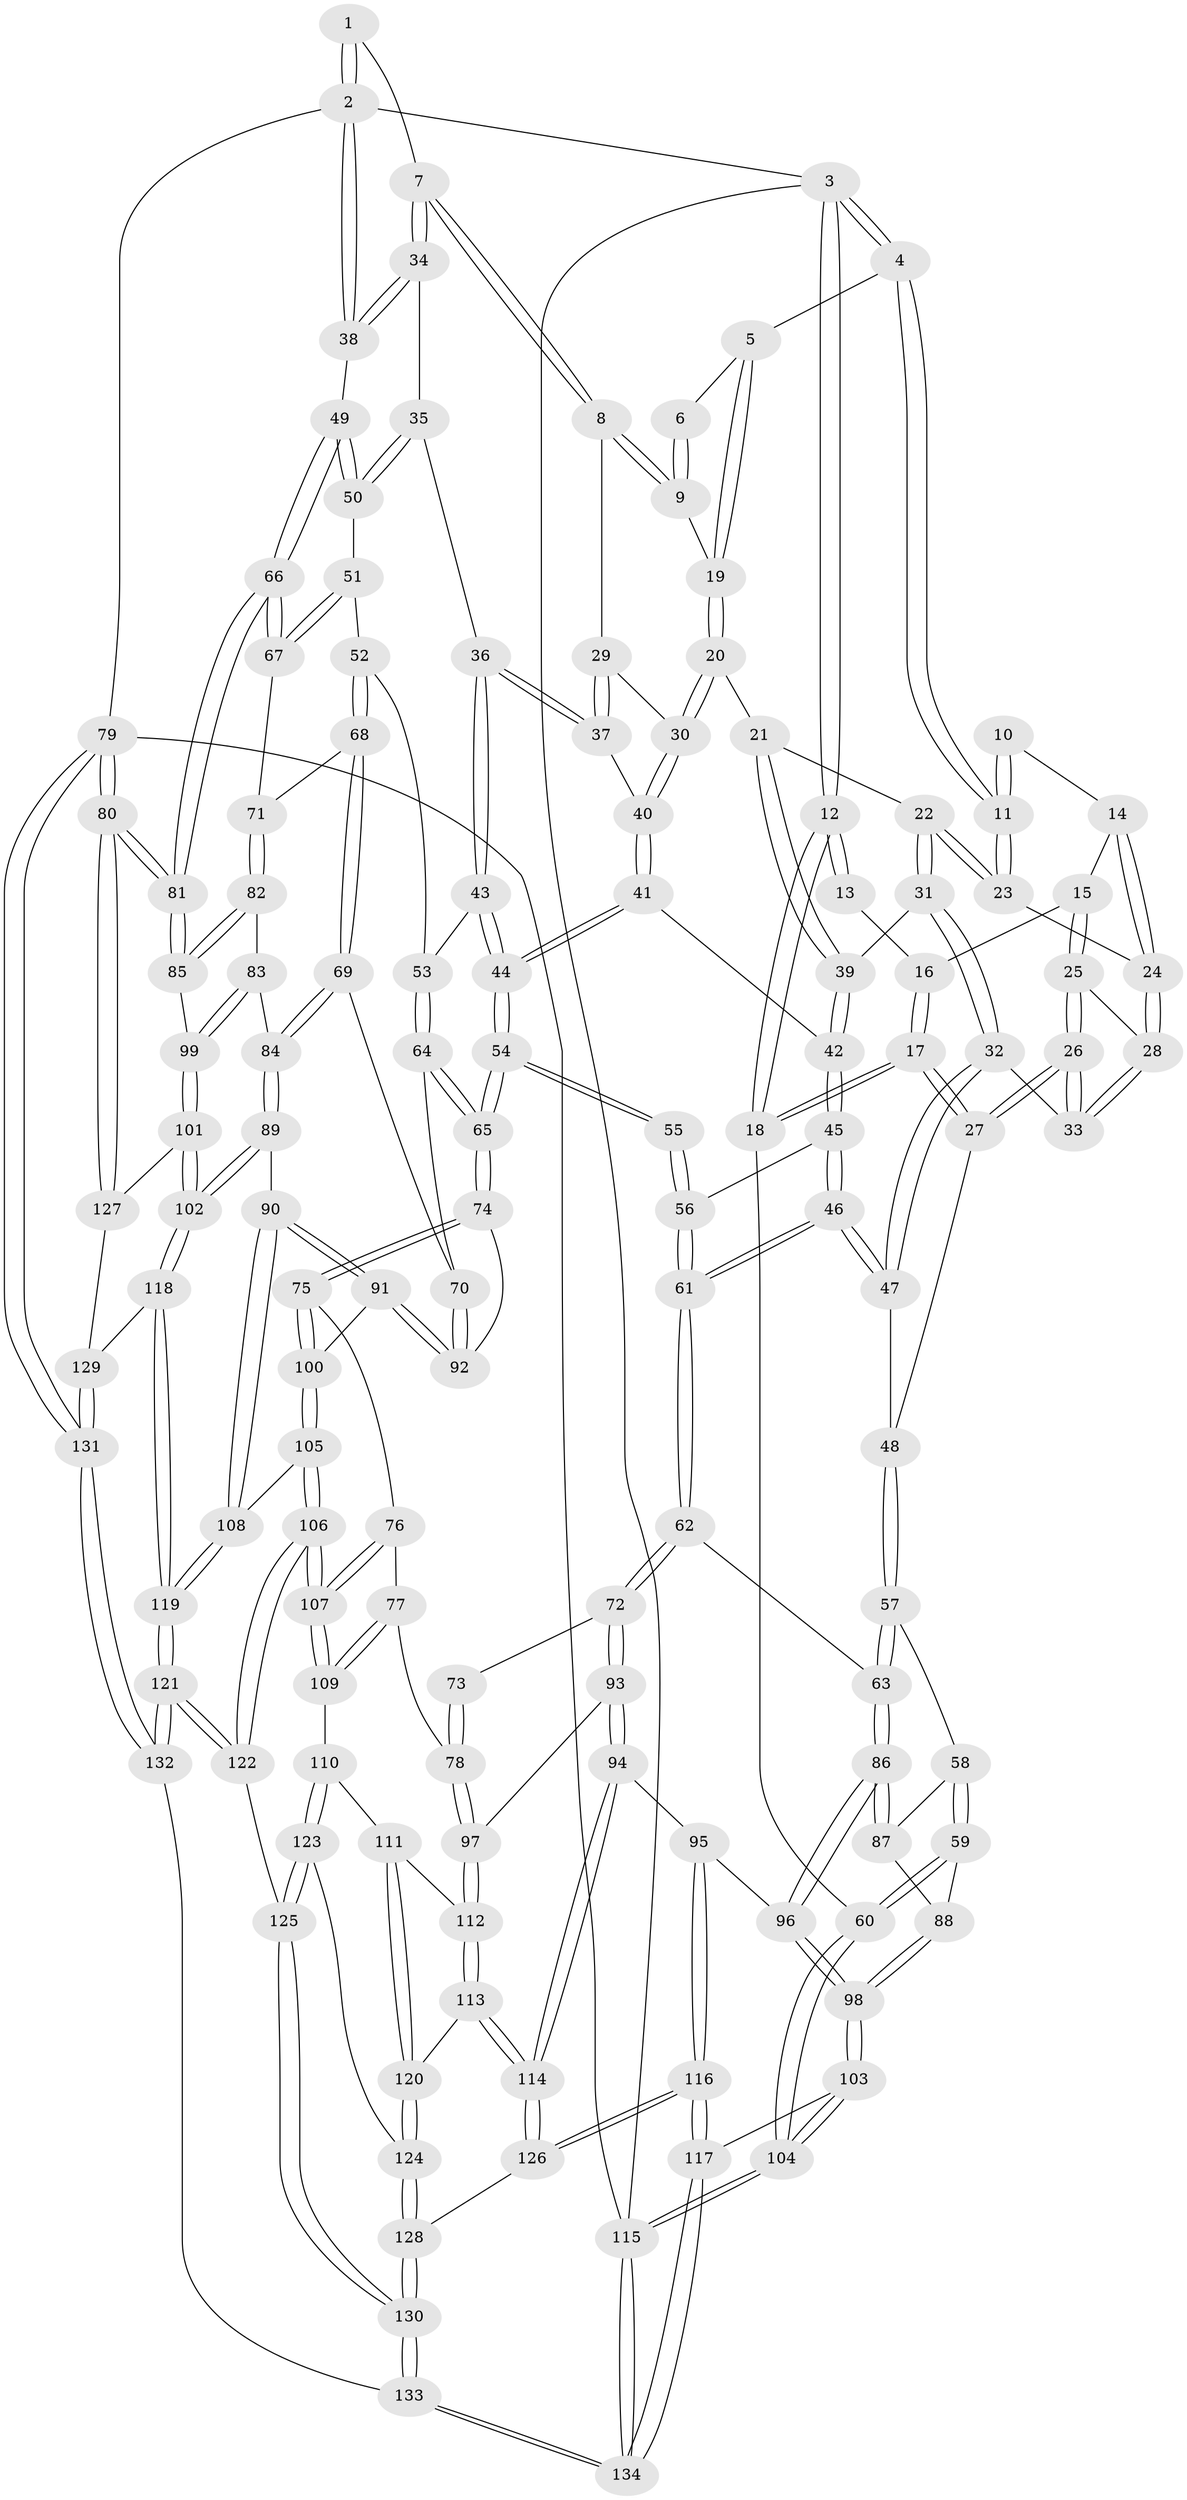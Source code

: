 // coarse degree distribution, {3: 0.15053763440860216, 6: 0.11827956989247312, 5: 0.3870967741935484, 2: 0.010752688172043012, 4: 0.3333333333333333}
// Generated by graph-tools (version 1.1) at 2025/52/02/27/25 19:52:42]
// undirected, 134 vertices, 332 edges
graph export_dot {
graph [start="1"]
  node [color=gray90,style=filled];
  1 [pos="+0.7670146053782565+0"];
  2 [pos="+1+0"];
  3 [pos="+0+0"];
  4 [pos="+0.32860264214414636+0"];
  5 [pos="+0.4692580675668709+0"];
  6 [pos="+0.6167443887420987+0"];
  7 [pos="+0.8259071096791069+0.15856606711339477"];
  8 [pos="+0.6803314239823881+0.13188880279638948"];
  9 [pos="+0.6748369085099362+0.11583144215298606"];
  10 [pos="+0.1168737265403659+0.04607202532188449"];
  11 [pos="+0.2379433002741366+0.039319119922458755"];
  12 [pos="+0+0"];
  13 [pos="+0.004268013806805877+0"];
  14 [pos="+0.08537937032784133+0.10742043987074403"];
  15 [pos="+0.08089885411138567+0.10999678174603292"];
  16 [pos="+0.057105808201132736+0.07773889064492898"];
  17 [pos="+0+0.2964617993241358"];
  18 [pos="+0+0.3077571843702579"];
  19 [pos="+0.4781886635736085+0.06455953362795322"];
  20 [pos="+0.4715316360989+0.18790320457485618"];
  21 [pos="+0.44815801657950194+0.1916351023630578"];
  22 [pos="+0.3052357216880649+0.17494396474640644"];
  23 [pos="+0.2369519589015586+0.09290067172608556"];
  24 [pos="+0.20589537546180373+0.11849251749195369"];
  25 [pos="+0.02391076624409783+0.2339951211485963"];
  26 [pos="+0+0.2853701840651821"];
  27 [pos="+0+0.2880755385524521"];
  28 [pos="+0.18657943388641887+0.14338984645167188"];
  29 [pos="+0.6454010095637236+0.16616755404660974"];
  30 [pos="+0.4959185267617506+0.21243649212538682"];
  31 [pos="+0.24318664659681608+0.3089202933476572"];
  32 [pos="+0.2310553904954148+0.3150433824644953"];
  33 [pos="+0.19072016284737892+0.29911175622147784"];
  34 [pos="+0.8666526845907715+0.2021512185297935"];
  35 [pos="+0.7819109045077126+0.31862132841560237"];
  36 [pos="+0.7442156979400124+0.33068274638507617"];
  37 [pos="+0.6993373907452051+0.2993827428690187"];
  38 [pos="+1+0.18657443259608442"];
  39 [pos="+0.328359159304334+0.3283823185593538"];
  40 [pos="+0.5109934614727171+0.26525816530204654"];
  41 [pos="+0.5074385444694531+0.3085268116267834"];
  42 [pos="+0.39263940591473523+0.39857726569026974"];
  43 [pos="+0.7143504752320389+0.3705484108056843"];
  44 [pos="+0.59380778141941+0.4503330374338868"];
  45 [pos="+0.3894871878400803+0.41496150110719665"];
  46 [pos="+0.2599839652850391+0.484192070365717"];
  47 [pos="+0.2258101402041337+0.44131152714379424"];
  48 [pos="+0.14064220809464617+0.4463805836653648"];
  49 [pos="+1+0.35714293676501424"];
  50 [pos="+0.8498497082488806+0.41844713600981126"];
  51 [pos="+0.8474830917208858+0.48174667392399834"];
  52 [pos="+0.812193950591841+0.523149465698288"];
  53 [pos="+0.760349512859192+0.5006811509655058"];
  54 [pos="+0.5766002206418077+0.5335283263064635"];
  55 [pos="+0.4889273525857071+0.5321749444738247"];
  56 [pos="+0.4405905790999413+0.4882549081172531"];
  57 [pos="+0.0741810366854694+0.5548061782881596"];
  58 [pos="+0.03209428963110413+0.5628423587102432"];
  59 [pos="+0+0.5376517737185966"];
  60 [pos="+0+0.5230536315507726"];
  61 [pos="+0.26369977411050843+0.5529646964190285"];
  62 [pos="+0.2590446028342018+0.6035878073588608"];
  63 [pos="+0.23756470900850113+0.609852540079597"];
  64 [pos="+0.5882406635152313+0.5437086207587746"];
  65 [pos="+0.5829255955308549+0.5424168375223635"];
  66 [pos="+1+0.5383361556604485"];
  67 [pos="+1+0.5350631358129825"];
  68 [pos="+0.8126047296036685+0.5415637273158044"];
  69 [pos="+0.7176232026293066+0.6153863318747994"];
  70 [pos="+0.7122155538101077+0.6147737008198519"];
  71 [pos="+0.8506159789257771+0.5986105784334012"];
  72 [pos="+0.2636327296648571+0.6069632900130801"];
  73 [pos="+0.46440928790249847+0.5527039747812731"];
  74 [pos="+0.5678371686454189+0.6658529519533916"];
  75 [pos="+0.5652704706525513+0.6717629127834315"];
  76 [pos="+0.5217056862483778+0.6934029383362428"];
  77 [pos="+0.4491750522914939+0.7136642649528502"];
  78 [pos="+0.41252190340327793+0.6954981610887668"];
  79 [pos="+1+1"];
  80 [pos="+1+0.8683599196977927"];
  81 [pos="+1+0.6214284671666418"];
  82 [pos="+0.8511952876909596+0.6172544306870775"];
  83 [pos="+0.8198201279209753+0.6846299237332577"];
  84 [pos="+0.7926739097889809+0.6904549003584952"];
  85 [pos="+1+0.6845669064009915"];
  86 [pos="+0.14821598673275493+0.7119543392663286"];
  87 [pos="+0.05821294242236053+0.6155326873617241"];
  88 [pos="+0.066295939719366+0.713309790889169"];
  89 [pos="+0.7474105483771657+0.7480224710781428"];
  90 [pos="+0.7042095400297267+0.7378525092016753"];
  91 [pos="+0.700245382318551+0.7316883262153173"];
  92 [pos="+0.6838580736003685+0.7010177364480393"];
  93 [pos="+0.3179470657922279+0.6862052986718333"];
  94 [pos="+0.27999294638929156+0.7697866538788171"];
  95 [pos="+0.1600251026370792+0.752679105424367"];
  96 [pos="+0.13949854951154397+0.7304859155736458"];
  97 [pos="+0.3516079312935847+0.6977266334799953"];
  98 [pos="+0.08625093851235734+0.7530696666591177"];
  99 [pos="+0.9089655655769502+0.7575635843356056"];
  100 [pos="+0.5808415647024374+0.7139712986400741"];
  101 [pos="+0.9012551259045851+0.7880786531981501"];
  102 [pos="+0.7916896326001143+0.9209662229275745"];
  103 [pos="+0+0.8518342559698355"];
  104 [pos="+0+0.9515529438727466"];
  105 [pos="+0.5956825831496619+0.7630383858003711"];
  106 [pos="+0.549500806456717+0.8349722744192049"];
  107 [pos="+0.5170214913694884+0.805689732152983"];
  108 [pos="+0.6455293974246749+0.777693956656417"];
  109 [pos="+0.4572147887409733+0.7781588647148129"];
  110 [pos="+0.4566553323598014+0.7789408399707924"];
  111 [pos="+0.42257767212800473+0.7975259828232562"];
  112 [pos="+0.3745907783696404+0.7866842126796364"];
  113 [pos="+0.3642001119827326+0.8175803256897082"];
  114 [pos="+0.2749669210739183+0.8503729044965654"];
  115 [pos="+0+1"];
  116 [pos="+0.2231183931462067+0.9091109083145452"];
  117 [pos="+0.22077723201264615+0.9113231243218958"];
  118 [pos="+0.7672320306845062+1"];
  119 [pos="+0.7506086450238266+1"];
  120 [pos="+0.4036848031224254+0.8513482282283069"];
  121 [pos="+0.7299040369971364+1"];
  122 [pos="+0.5507150349899465+0.8796614632640543"];
  123 [pos="+0.4529361994722225+0.8721269523117313"];
  124 [pos="+0.40829333100758325+0.8624332595616074"];
  125 [pos="+0.4618635704068382+0.8787952473907806"];
  126 [pos="+0.2540764756783982+0.8951414002061105"];
  127 [pos="+1+0.860474466536155"];
  128 [pos="+0.3399820071146856+0.9251598850605659"];
  129 [pos="+0.9613893213747814+0.8936862098937672"];
  130 [pos="+0.41057200392670473+1"];
  131 [pos="+1+1"];
  132 [pos="+0.7323122643388832+1"];
  133 [pos="+0.49965425014838477+1"];
  134 [pos="+0.14033253863426243+1"];
  1 -- 2;
  1 -- 2;
  1 -- 7;
  2 -- 3;
  2 -- 38;
  2 -- 38;
  2 -- 79;
  3 -- 4;
  3 -- 4;
  3 -- 12;
  3 -- 12;
  3 -- 115;
  4 -- 5;
  4 -- 11;
  4 -- 11;
  5 -- 6;
  5 -- 19;
  5 -- 19;
  6 -- 9;
  6 -- 9;
  7 -- 8;
  7 -- 8;
  7 -- 34;
  7 -- 34;
  8 -- 9;
  8 -- 9;
  8 -- 29;
  9 -- 19;
  10 -- 11;
  10 -- 11;
  10 -- 14;
  11 -- 23;
  11 -- 23;
  12 -- 13;
  12 -- 13;
  12 -- 18;
  12 -- 18;
  13 -- 16;
  14 -- 15;
  14 -- 24;
  14 -- 24;
  15 -- 16;
  15 -- 25;
  15 -- 25;
  16 -- 17;
  16 -- 17;
  17 -- 18;
  17 -- 18;
  17 -- 27;
  17 -- 27;
  18 -- 60;
  19 -- 20;
  19 -- 20;
  20 -- 21;
  20 -- 30;
  20 -- 30;
  21 -- 22;
  21 -- 39;
  21 -- 39;
  22 -- 23;
  22 -- 23;
  22 -- 31;
  22 -- 31;
  23 -- 24;
  24 -- 28;
  24 -- 28;
  25 -- 26;
  25 -- 26;
  25 -- 28;
  26 -- 27;
  26 -- 27;
  26 -- 33;
  26 -- 33;
  27 -- 48;
  28 -- 33;
  28 -- 33;
  29 -- 30;
  29 -- 37;
  29 -- 37;
  30 -- 40;
  30 -- 40;
  31 -- 32;
  31 -- 32;
  31 -- 39;
  32 -- 33;
  32 -- 47;
  32 -- 47;
  34 -- 35;
  34 -- 38;
  34 -- 38;
  35 -- 36;
  35 -- 50;
  35 -- 50;
  36 -- 37;
  36 -- 37;
  36 -- 43;
  36 -- 43;
  37 -- 40;
  38 -- 49;
  39 -- 42;
  39 -- 42;
  40 -- 41;
  40 -- 41;
  41 -- 42;
  41 -- 44;
  41 -- 44;
  42 -- 45;
  42 -- 45;
  43 -- 44;
  43 -- 44;
  43 -- 53;
  44 -- 54;
  44 -- 54;
  45 -- 46;
  45 -- 46;
  45 -- 56;
  46 -- 47;
  46 -- 47;
  46 -- 61;
  46 -- 61;
  47 -- 48;
  48 -- 57;
  48 -- 57;
  49 -- 50;
  49 -- 50;
  49 -- 66;
  49 -- 66;
  50 -- 51;
  51 -- 52;
  51 -- 67;
  51 -- 67;
  52 -- 53;
  52 -- 68;
  52 -- 68;
  53 -- 64;
  53 -- 64;
  54 -- 55;
  54 -- 55;
  54 -- 65;
  54 -- 65;
  55 -- 56;
  55 -- 56;
  56 -- 61;
  56 -- 61;
  57 -- 58;
  57 -- 63;
  57 -- 63;
  58 -- 59;
  58 -- 59;
  58 -- 87;
  59 -- 60;
  59 -- 60;
  59 -- 88;
  60 -- 104;
  60 -- 104;
  61 -- 62;
  61 -- 62;
  62 -- 63;
  62 -- 72;
  62 -- 72;
  63 -- 86;
  63 -- 86;
  64 -- 65;
  64 -- 65;
  64 -- 70;
  65 -- 74;
  65 -- 74;
  66 -- 67;
  66 -- 67;
  66 -- 81;
  66 -- 81;
  67 -- 71;
  68 -- 69;
  68 -- 69;
  68 -- 71;
  69 -- 70;
  69 -- 84;
  69 -- 84;
  70 -- 92;
  70 -- 92;
  71 -- 82;
  71 -- 82;
  72 -- 73;
  72 -- 93;
  72 -- 93;
  73 -- 78;
  73 -- 78;
  74 -- 75;
  74 -- 75;
  74 -- 92;
  75 -- 76;
  75 -- 100;
  75 -- 100;
  76 -- 77;
  76 -- 107;
  76 -- 107;
  77 -- 78;
  77 -- 109;
  77 -- 109;
  78 -- 97;
  78 -- 97;
  79 -- 80;
  79 -- 80;
  79 -- 131;
  79 -- 131;
  79 -- 115;
  80 -- 81;
  80 -- 81;
  80 -- 127;
  80 -- 127;
  81 -- 85;
  81 -- 85;
  82 -- 83;
  82 -- 85;
  82 -- 85;
  83 -- 84;
  83 -- 99;
  83 -- 99;
  84 -- 89;
  84 -- 89;
  85 -- 99;
  86 -- 87;
  86 -- 87;
  86 -- 96;
  86 -- 96;
  87 -- 88;
  88 -- 98;
  88 -- 98;
  89 -- 90;
  89 -- 102;
  89 -- 102;
  90 -- 91;
  90 -- 91;
  90 -- 108;
  90 -- 108;
  91 -- 92;
  91 -- 92;
  91 -- 100;
  93 -- 94;
  93 -- 94;
  93 -- 97;
  94 -- 95;
  94 -- 114;
  94 -- 114;
  95 -- 96;
  95 -- 116;
  95 -- 116;
  96 -- 98;
  96 -- 98;
  97 -- 112;
  97 -- 112;
  98 -- 103;
  98 -- 103;
  99 -- 101;
  99 -- 101;
  100 -- 105;
  100 -- 105;
  101 -- 102;
  101 -- 102;
  101 -- 127;
  102 -- 118;
  102 -- 118;
  103 -- 104;
  103 -- 104;
  103 -- 117;
  104 -- 115;
  104 -- 115;
  105 -- 106;
  105 -- 106;
  105 -- 108;
  106 -- 107;
  106 -- 107;
  106 -- 122;
  106 -- 122;
  107 -- 109;
  107 -- 109;
  108 -- 119;
  108 -- 119;
  109 -- 110;
  110 -- 111;
  110 -- 123;
  110 -- 123;
  111 -- 112;
  111 -- 120;
  111 -- 120;
  112 -- 113;
  112 -- 113;
  113 -- 114;
  113 -- 114;
  113 -- 120;
  114 -- 126;
  114 -- 126;
  115 -- 134;
  115 -- 134;
  116 -- 117;
  116 -- 117;
  116 -- 126;
  116 -- 126;
  117 -- 134;
  117 -- 134;
  118 -- 119;
  118 -- 119;
  118 -- 129;
  119 -- 121;
  119 -- 121;
  120 -- 124;
  120 -- 124;
  121 -- 122;
  121 -- 122;
  121 -- 132;
  121 -- 132;
  122 -- 125;
  123 -- 124;
  123 -- 125;
  123 -- 125;
  124 -- 128;
  124 -- 128;
  125 -- 130;
  125 -- 130;
  126 -- 128;
  127 -- 129;
  128 -- 130;
  128 -- 130;
  129 -- 131;
  129 -- 131;
  130 -- 133;
  130 -- 133;
  131 -- 132;
  131 -- 132;
  132 -- 133;
  133 -- 134;
  133 -- 134;
}
